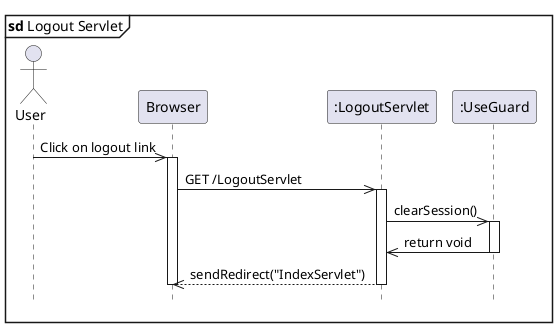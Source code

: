 @startuml logoutAccount

hide footbox
mainframe <b>sd</b> Logout Servlet
actor User
participant "Browser" as Browser
participant ":LogoutServlet" as LogoutServlet
participant ":UseGuard" as UseGuard


User ->> Browser: Click on logout link
activate Browser

Browser ->> LogoutServlet: GET /LogoutServlet
    activate LogoutServlet
        LogoutServlet ->> UseGuard: clearSession()
        activate UseGuard
            UseGuard ->> LogoutServlet: return void
        deactivate UseGuard
        LogoutServlet -->> Browser: sendRedirect("IndexServlet")
    deactivate LogoutServlet
deactivate Browser

@enduml